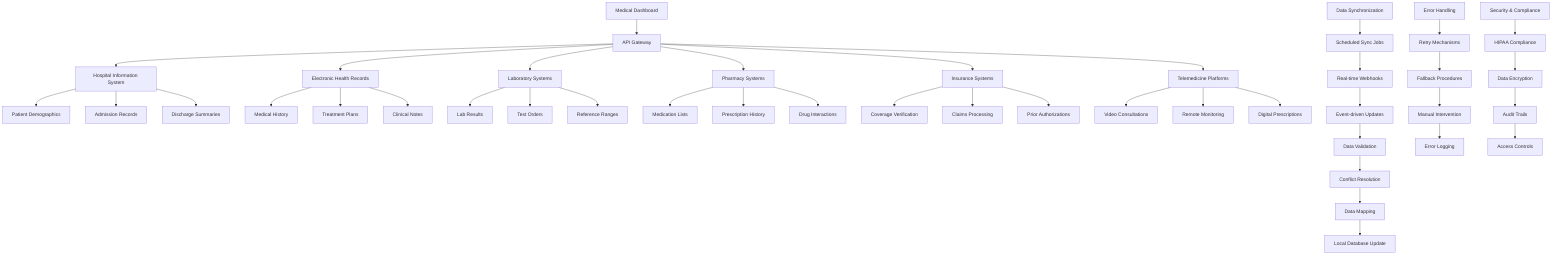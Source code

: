 graph TD
    A["Medical Dashboard"] --> B["API Gateway"]
    
    B --> C["Hospital Information System"]
    B --> D["Electronic Health Records"]
    B --> E["Laboratory Systems"]
    B --> F["Pharmacy Systems"]
    B --> G["Insurance Systems"]
    B --> H["Telemedicine Platforms"]
    
    C --> I["Patient Demographics"]
    C --> J["Admission Records"]
    C --> K["Discharge Summaries"]
    
    D --> L["Medical History"]
    D --> M["Treatment Plans"]
    D --> N["Clinical Notes"]
    
    E --> O["Lab Results"]
    E --> P["Test Orders"]
    E --> Q["Reference Ranges"]
    
    F --> R["Medication Lists"]
    F --> S["Prescription History"]
    F --> T["Drug Interactions"]
    
    G --> U["Coverage Verification"]
    G --> V["Claims Processing"]
    G --> W["Prior Authorizations"]
    
    H --> X["Video Consultations"]
    H --> Y["Remote Monitoring"]
    H --> Z["Digital Prescriptions"]
    
    AA["Data Synchronization"] --> BB["Scheduled Sync Jobs"]
    BB --> CC["Real-time Webhooks"]
    CC --> DD["Event-driven Updates"]
    
    DD --> EE["Data Validation"]
    EE --> FF["Conflict Resolution"]
    FF --> GG["Data Mapping"]
    GG --> HH["Local Database Update"]
    
    II["Error Handling"] --> JJ["Retry Mechanisms"]
    JJ --> KK["Fallback Procedures"]
    KK --> LL["Manual Intervention"]
    LL --> MM["Error Logging"]
    
    NN["Security & Compliance"] --> OO["HIPAA Compliance"]
    OO --> PP["Data Encryption"]
    PP --> QQ["Audit Trails"]
    QQ --> RR["Access Controls"]